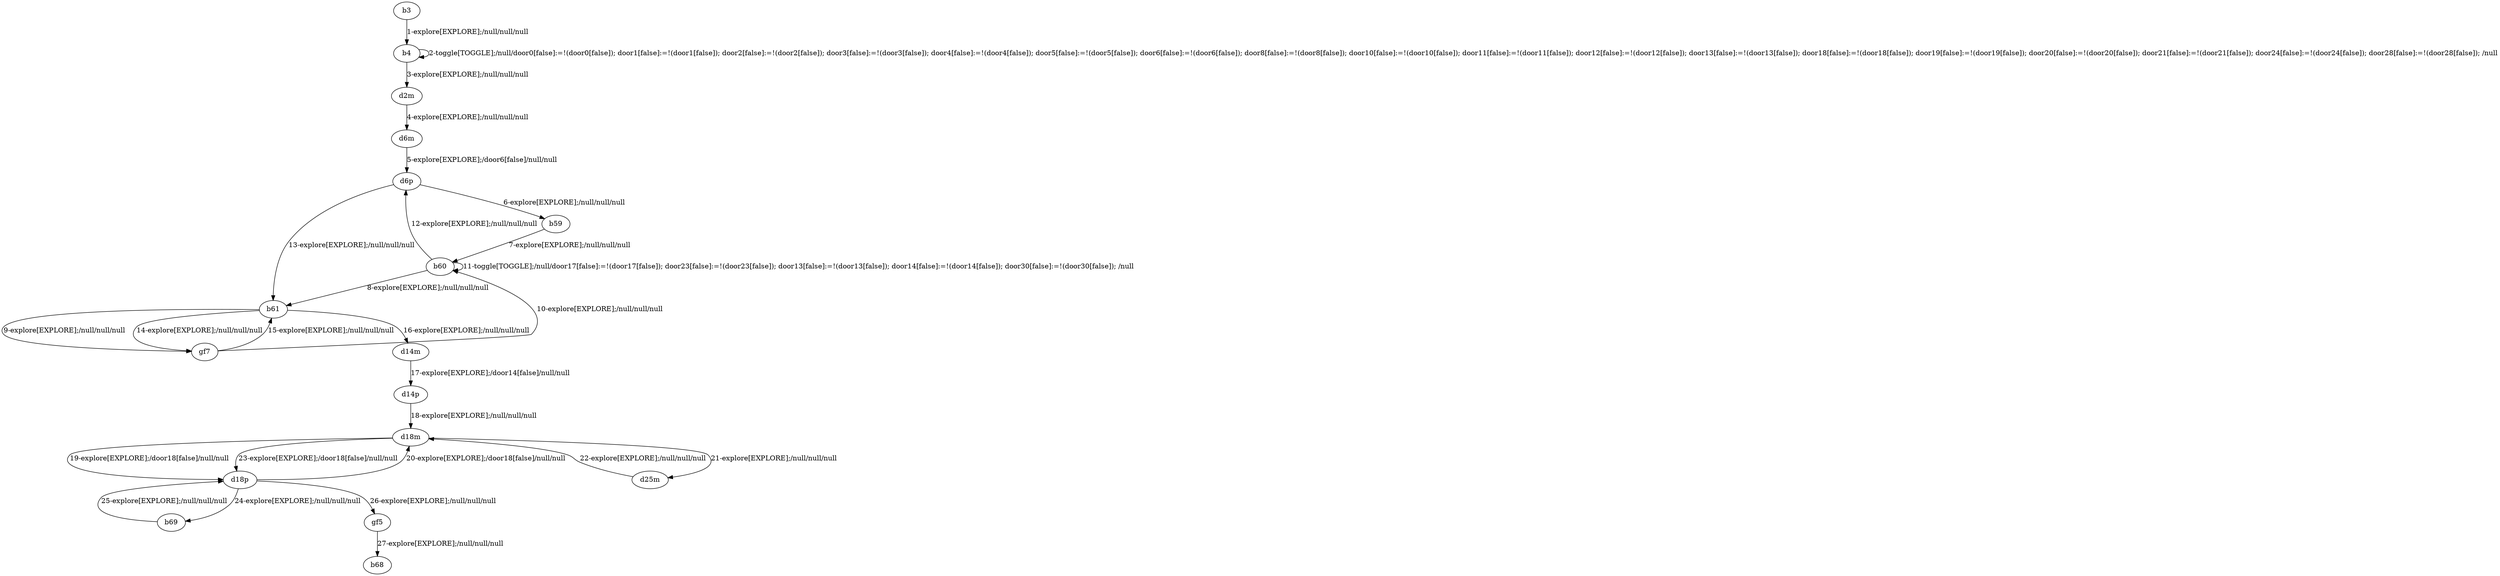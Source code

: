# Total number of goals covered by this test: 5
# d18p --> b69
# d18p --> d18m
# b69 --> d18p
# gf5 --> b68
# d18p --> gf5

digraph g {
"b3" -> "b4" [label = "1-explore[EXPLORE];/null/null/null"];
"b4" -> "b4" [label = "2-toggle[TOGGLE];/null/door0[false]:=!(door0[false]); door1[false]:=!(door1[false]); door2[false]:=!(door2[false]); door3[false]:=!(door3[false]); door4[false]:=!(door4[false]); door5[false]:=!(door5[false]); door6[false]:=!(door6[false]); door8[false]:=!(door8[false]); door10[false]:=!(door10[false]); door11[false]:=!(door11[false]); door12[false]:=!(door12[false]); door13[false]:=!(door13[false]); door18[false]:=!(door18[false]); door19[false]:=!(door19[false]); door20[false]:=!(door20[false]); door21[false]:=!(door21[false]); door24[false]:=!(door24[false]); door28[false]:=!(door28[false]); /null"];
"b4" -> "d2m" [label = "3-explore[EXPLORE];/null/null/null"];
"d2m" -> "d6m" [label = "4-explore[EXPLORE];/null/null/null"];
"d6m" -> "d6p" [label = "5-explore[EXPLORE];/door6[false]/null/null"];
"d6p" -> "b59" [label = "6-explore[EXPLORE];/null/null/null"];
"b59" -> "b60" [label = "7-explore[EXPLORE];/null/null/null"];
"b60" -> "b61" [label = "8-explore[EXPLORE];/null/null/null"];
"b61" -> "gf7" [label = "9-explore[EXPLORE];/null/null/null"];
"gf7" -> "b60" [label = "10-explore[EXPLORE];/null/null/null"];
"b60" -> "b60" [label = "11-toggle[TOGGLE];/null/door17[false]:=!(door17[false]); door23[false]:=!(door23[false]); door13[false]:=!(door13[false]); door14[false]:=!(door14[false]); door30[false]:=!(door30[false]); /null"];
"b60" -> "d6p" [label = "12-explore[EXPLORE];/null/null/null"];
"d6p" -> "b61" [label = "13-explore[EXPLORE];/null/null/null"];
"b61" -> "gf7" [label = "14-explore[EXPLORE];/null/null/null"];
"gf7" -> "b61" [label = "15-explore[EXPLORE];/null/null/null"];
"b61" -> "d14m" [label = "16-explore[EXPLORE];/null/null/null"];
"d14m" -> "d14p" [label = "17-explore[EXPLORE];/door14[false]/null/null"];
"d14p" -> "d18m" [label = "18-explore[EXPLORE];/null/null/null"];
"d18m" -> "d18p" [label = "19-explore[EXPLORE];/door18[false]/null/null"];
"d18p" -> "d18m" [label = "20-explore[EXPLORE];/door18[false]/null/null"];
"d18m" -> "d25m" [label = "21-explore[EXPLORE];/null/null/null"];
"d25m" -> "d18m" [label = "22-explore[EXPLORE];/null/null/null"];
"d18m" -> "d18p" [label = "23-explore[EXPLORE];/door18[false]/null/null"];
"d18p" -> "b69" [label = "24-explore[EXPLORE];/null/null/null"];
"b69" -> "d18p" [label = "25-explore[EXPLORE];/null/null/null"];
"d18p" -> "gf5" [label = "26-explore[EXPLORE];/null/null/null"];
"gf5" -> "b68" [label = "27-explore[EXPLORE];/null/null/null"];
}
